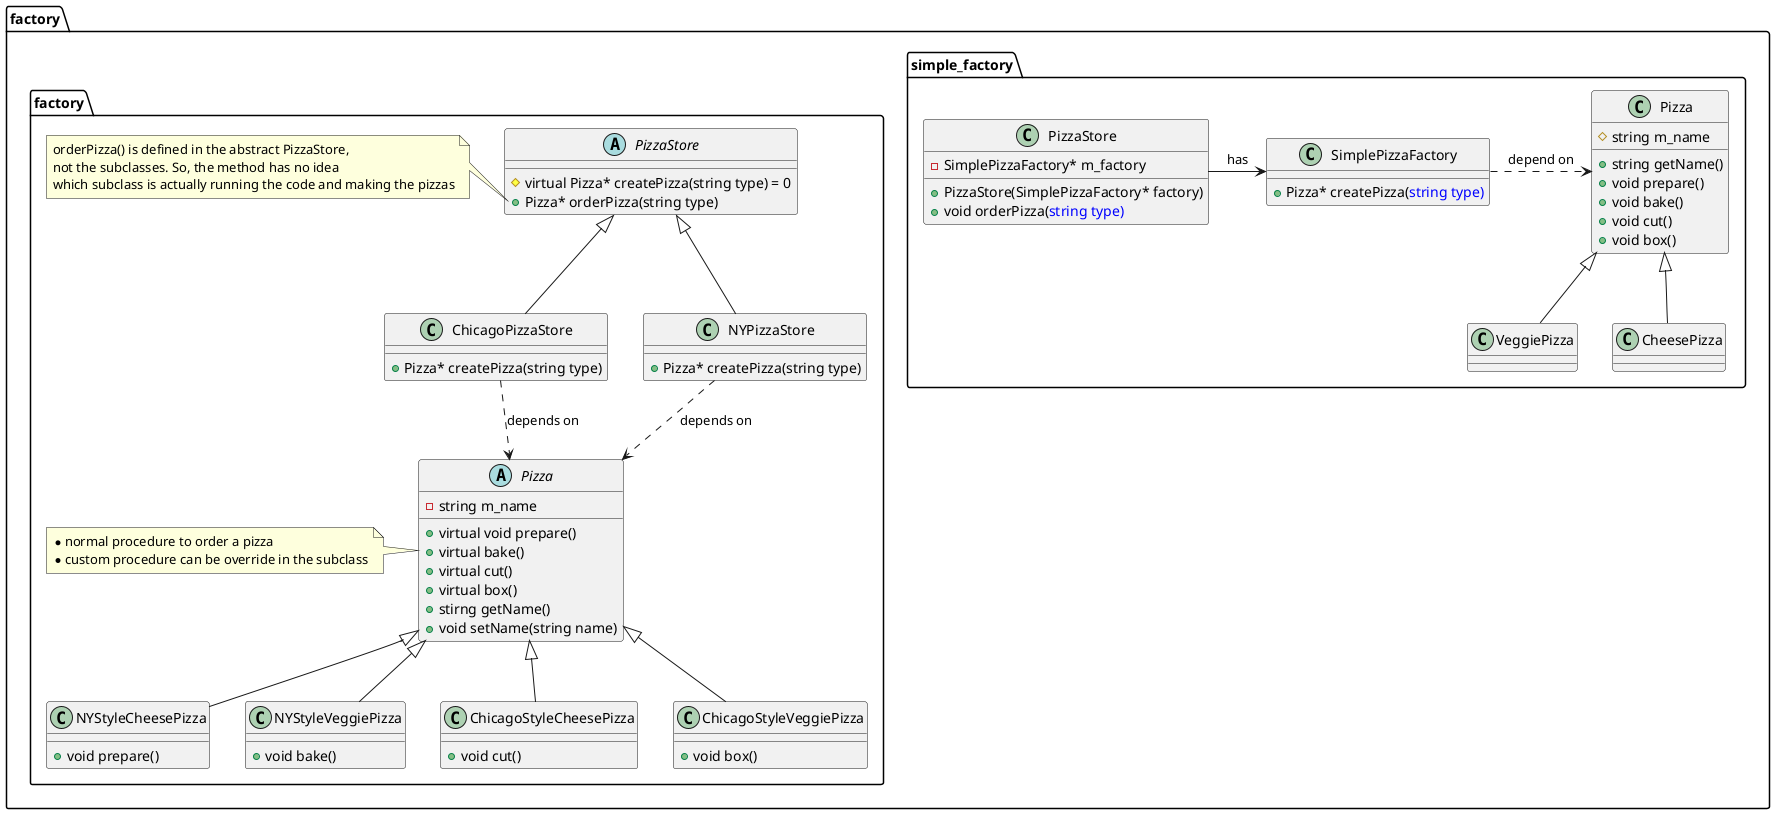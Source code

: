 @startuml SimpleFactory

namespace factory.simple_factory{
PizzaStore --> SimplePizzaFactory: has
SimplePizzaFactory ..> Pizza: depend on

class PizzaStore{
    - SimplePizzaFactory* m_factory
    + PizzaStore(SimplePizzaFactory* factory)
    + void orderPizza(<color:blue>string type)
}

class SimplePizzaFactory{
    + Pizza* createPizza(<color:blue>string type)
}

class Pizza{
    # string m_name
    + string getName()
    + void prepare()
    + void bake()
    + void cut()
    + void box()
}
class CheesePizza extends Pizza{

}
class VeggiePizza extends Pizza{

}

'layout
PizzaStore -[hidden]> SimplePizzaFactory
SimplePizzaFactory -[hidden]> Pizza
}


namespace factory.factory{
    abstract PizzaStore{
        # virtual Pizza* createPizza(string type) = 0
        + Pizza* orderPizza(string type)
    }
    note left of PizzaStore::orderPizza
    orderPizza() is defined in the abstract PizzaStore, 
    not the subclasses. So, the method has no idea 
    which subclass is actually running the code and making the pizzas
    end note

    class NYPizzaStore extends PizzaStore{
        + Pizza* createPizza(string type)

    }
    class ChicagoPizzaStore extends PizzaStore{
        + Pizza* createPizza(string type)

    }

    abstract Pizza{
        -string m_name
        + virtual void prepare()
        + virtual bake()
        + virtual cut()
        + virtual box()
        + stirng getName()
        + void setName(string name)

    }
    abstract Pizza 
    note left: *normal procedure to order a pizza\n*custom procedure can be override in the subclass

    class NYStyleCheesePizza extends Pizza{
        + void prepare()
    }
    class NYStyleVeggiePizza extends Pizza{
        + void bake()
    }
    class ChicagoStyleCheesePizza extends Pizza{
        + void cut()
    }
    class ChicagoStyleVeggiePizza extends Pizza{
        + void box()
    }

    NYPizzaStore ..> Pizza: depends on
    ChicagoPizzaStore ..> Pizza: depends on

    'layout
    Pizza -[hidden]> PizzaStore
    ChicagoStyleVeggiePizza -[hidden]> NYPizzaStore
}

@enduml